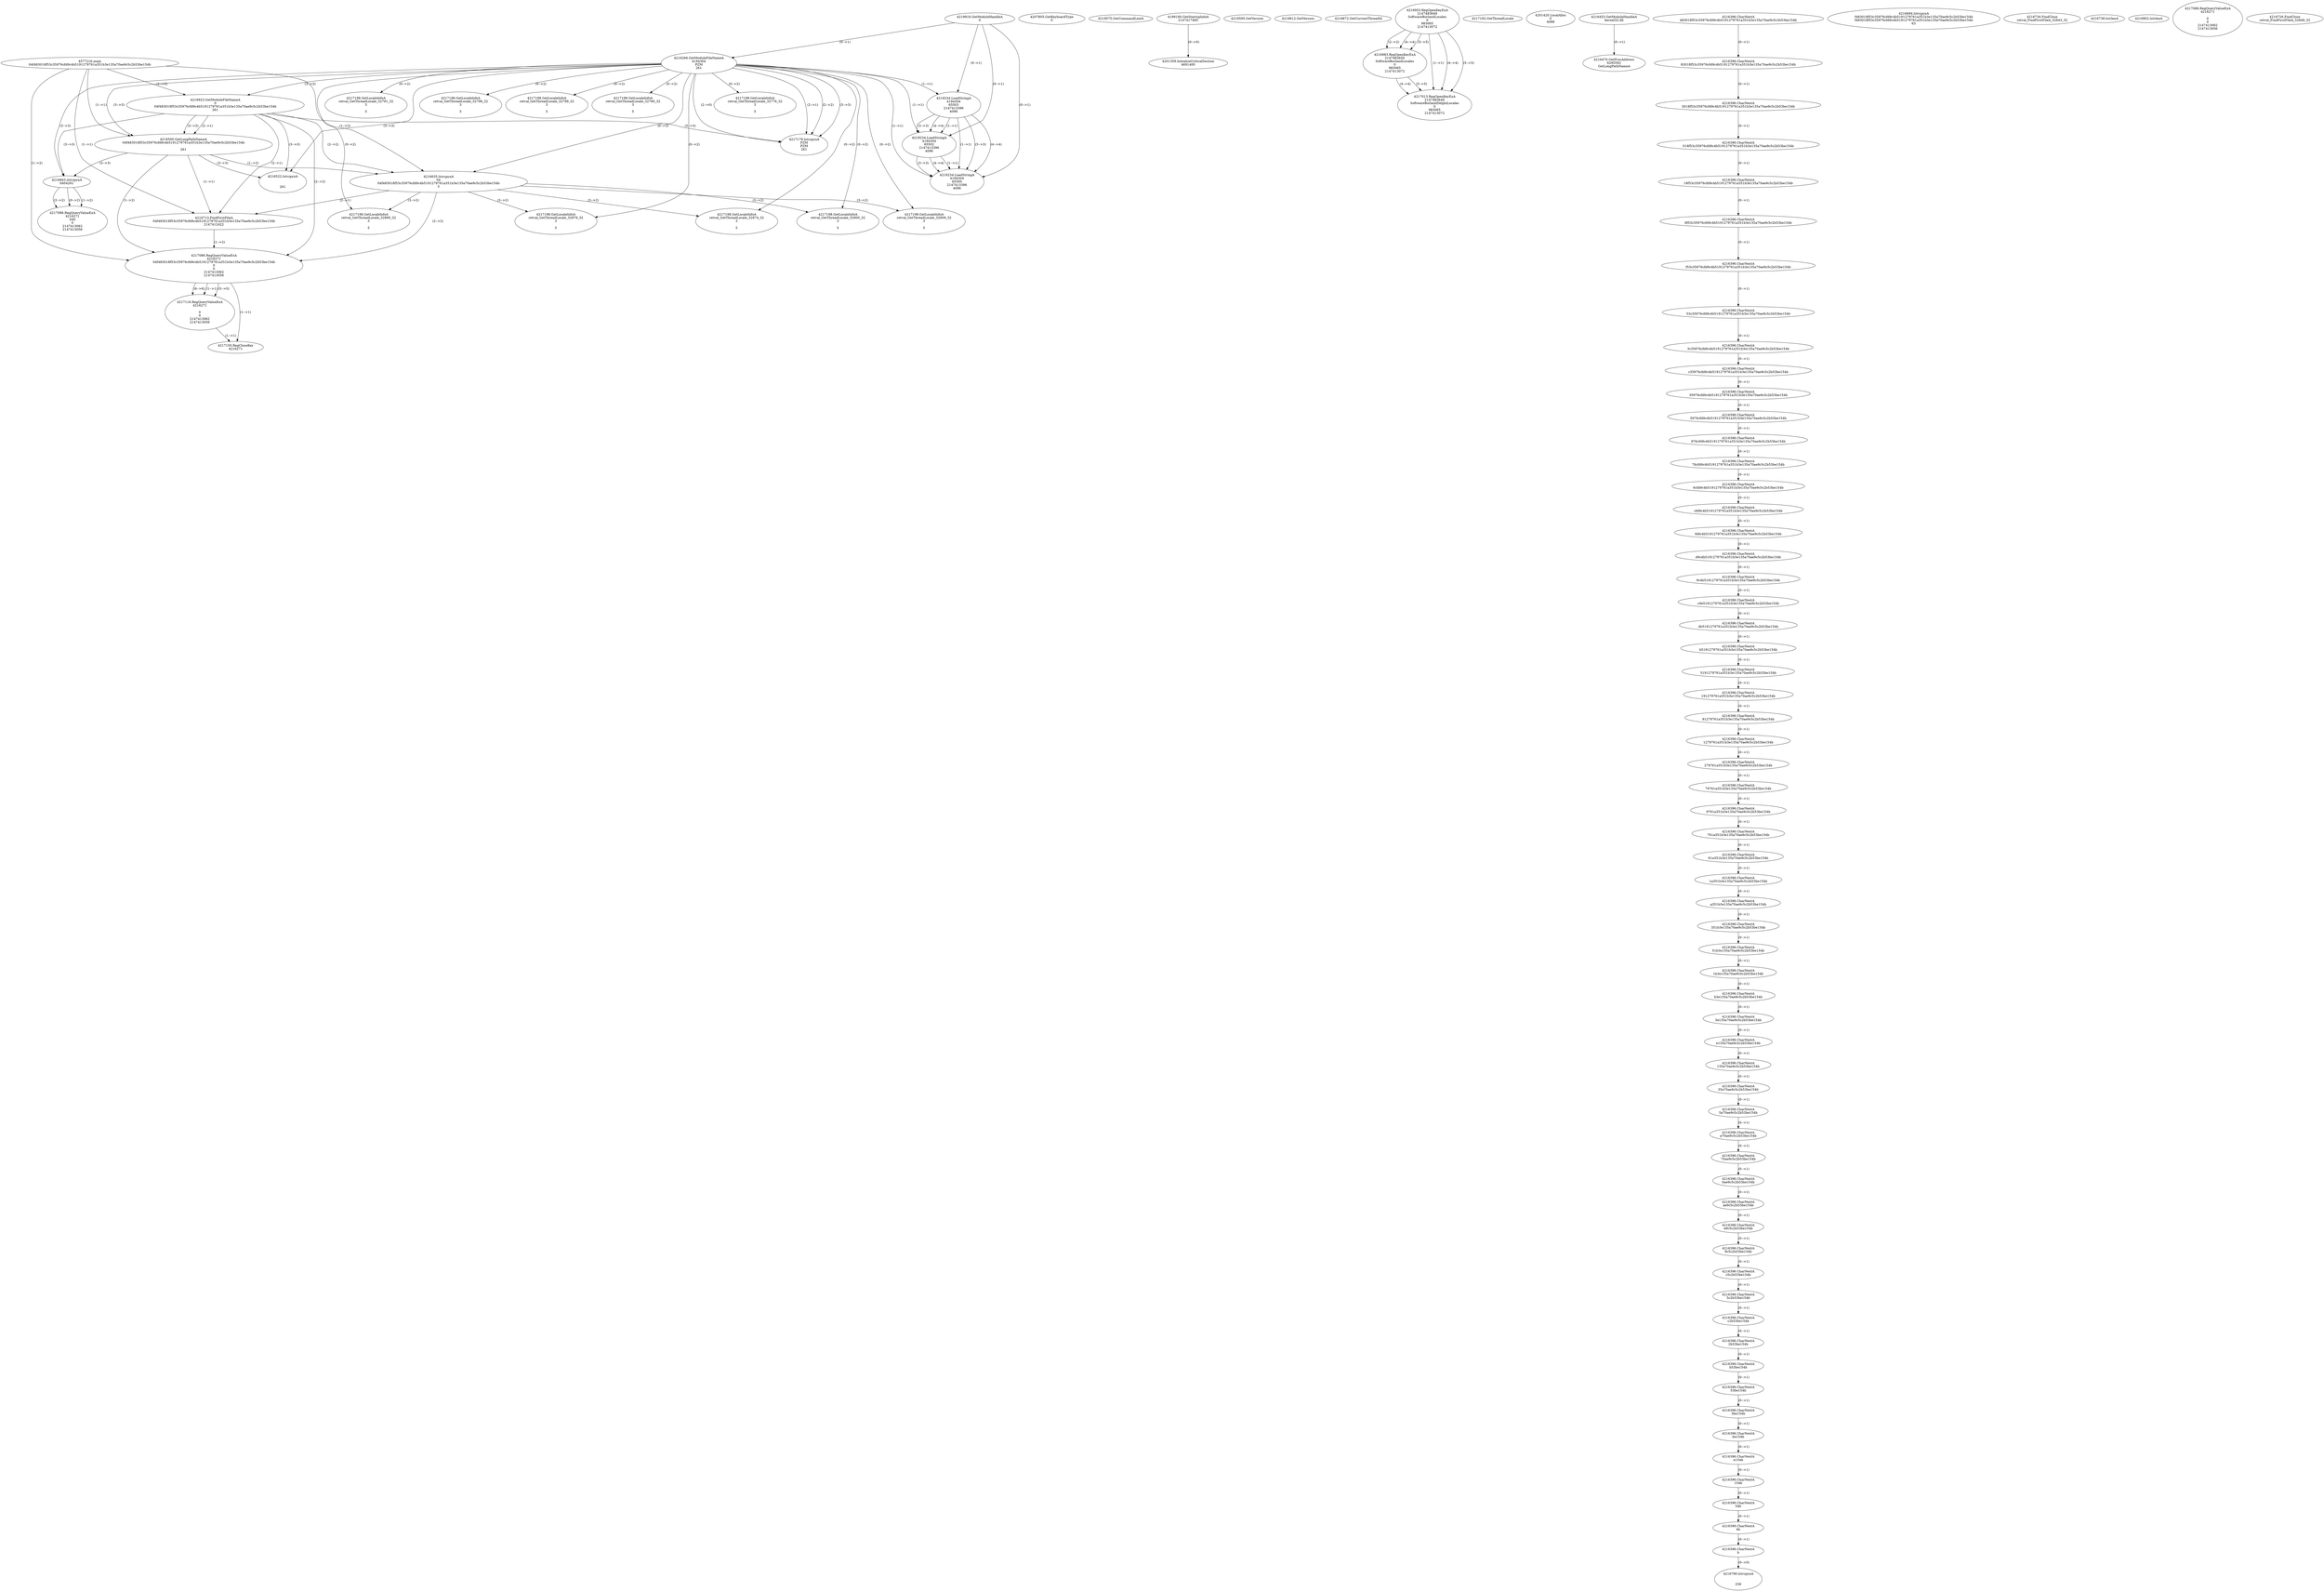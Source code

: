 // Global SCDG with merge call
digraph {
	0 [label="4577216.main
04f483018f53c35976cfd9c4b5191279761a351b3e135a70ae9c5c2b53be154b"]
	1 [label="4219916.GetModuleHandleA
0"]
	2 [label="4207805.GetKeyboardType
0"]
	3 [label="4219575.GetCommandLineA
"]
	4 [label="4199190.GetStartupInfoA
2147417460"]
	5 [label="4219595.GetVersion
"]
	6 [label="4219612.GetVersion
"]
	7 [label="4219672.GetCurrentThreadId
"]
	8 [label="4216266.GetModuleFileNameA
4194304
PZM
261"]
	1 -> 8 [label="(0-->1)"]
	9 [label="4216923.GetModuleFileNameA
0
04f483018f53c35976cfd9c4b5191279761a351b3e135a70ae9c5c2b53be154b
261"]
	0 -> 9 [label="(1-->2)"]
	8 -> 9 [label="(3-->3)"]
	10 [label="4216953.RegOpenKeyExA
2147483649
Software\Borland\Locales
0
983065
2147413072"]
	11 [label="4216983.RegOpenKeyExA
2147483650
Software\Borland\Locales
0
983065
2147413072"]
	10 -> 11 [label="(2-->2)"]
	10 -> 11 [label="(4-->4)"]
	10 -> 11 [label="(5-->5)"]
	12 [label="4217013.RegOpenKeyExA
2147483649
Software\Borland\Delphi\Locales
0
983065
2147413072"]
	10 -> 12 [label="(1-->1)"]
	10 -> 12 [label="(4-->4)"]
	11 -> 12 [label="(4-->4)"]
	10 -> 12 [label="(5-->5)"]
	11 -> 12 [label="(5-->5)"]
	13 [label="4217179.lstrcpynA
PZM
PZM
261"]
	8 -> 13 [label="(2-->1)"]
	8 -> 13 [label="(2-->2)"]
	8 -> 13 [label="(3-->3)"]
	9 -> 13 [label="(3-->3)"]
	8 -> 13 [label="(2-->0)"]
	14 [label="4217192.GetThreadLocale
"]
	15 [label="4217198.GetLocaleInfoA
retval_GetThreadLocale_32776_32
3

5"]
	8 -> 15 [label="(0-->2)"]
	16 [label="4219234.LoadStringA
4194304
65503
2147413396
4096"]
	1 -> 16 [label="(0-->1)"]
	8 -> 16 [label="(1-->1)"]
	17 [label="4201359.InitializeCriticalSection
4691400"]
	4 -> 17 [label="(0-->0)"]
	18 [label="4201420.LocalAlloc
0
4088"]
	19 [label="4216453.GetModuleHandleA
kernel32.dll"]
	20 [label="4216470.GetProcAddress
6295592
GetLongPathNameA"]
	19 -> 20 [label="(0-->1)"]
	21 [label="4216500.GetLongPathNameA
04f483018f53c35976cfd9c4b5191279761a351b3e135a70ae9c5c2b53be154b

261"]
	0 -> 21 [label="(1-->1)"]
	9 -> 21 [label="(2-->1)"]
	8 -> 21 [label="(3-->3)"]
	9 -> 21 [label="(3-->3)"]
	22 [label="4216635.lstrcpynA
04
04f483018f53c35976cfd9c4b5191279761a351b3e135a70ae9c5c2b53be154b
3"]
	0 -> 22 [label="(1-->2)"]
	9 -> 22 [label="(2-->2)"]
	21 -> 22 [label="(1-->2)"]
	8 -> 22 [label="(0-->3)"]
	23 [label="4216396.CharNextA
483018f53c35976cfd9c4b5191279761a351b3e135a70ae9c5c2b53be154b"]
	24 [label="4216396.CharNextA
83018f53c35976cfd9c4b5191279761a351b3e135a70ae9c5c2b53be154b"]
	23 -> 24 [label="(0-->1)"]
	25 [label="4216396.CharNextA
3018f53c35976cfd9c4b5191279761a351b3e135a70ae9c5c2b53be154b"]
	24 -> 25 [label="(0-->1)"]
	26 [label="4216396.CharNextA
018f53c35976cfd9c4b5191279761a351b3e135a70ae9c5c2b53be154b"]
	25 -> 26 [label="(0-->1)"]
	27 [label="4216396.CharNextA
18f53c35976cfd9c4b5191279761a351b3e135a70ae9c5c2b53be154b"]
	26 -> 27 [label="(0-->1)"]
	28 [label="4216396.CharNextA
8f53c35976cfd9c4b5191279761a351b3e135a70ae9c5c2b53be154b"]
	27 -> 28 [label="(0-->1)"]
	29 [label="4216396.CharNextA
f53c35976cfd9c4b5191279761a351b3e135a70ae9c5c2b53be154b"]
	28 -> 29 [label="(0-->1)"]
	30 [label="4216396.CharNextA
53c35976cfd9c4b5191279761a351b3e135a70ae9c5c2b53be154b"]
	29 -> 30 [label="(0-->1)"]
	31 [label="4216396.CharNextA
3c35976cfd9c4b5191279761a351b3e135a70ae9c5c2b53be154b"]
	30 -> 31 [label="(0-->1)"]
	32 [label="4216396.CharNextA
c35976cfd9c4b5191279761a351b3e135a70ae9c5c2b53be154b"]
	31 -> 32 [label="(0-->1)"]
	33 [label="4216396.CharNextA
35976cfd9c4b5191279761a351b3e135a70ae9c5c2b53be154b"]
	32 -> 33 [label="(0-->1)"]
	34 [label="4216396.CharNextA
5976cfd9c4b5191279761a351b3e135a70ae9c5c2b53be154b"]
	33 -> 34 [label="(0-->1)"]
	35 [label="4216396.CharNextA
976cfd9c4b5191279761a351b3e135a70ae9c5c2b53be154b"]
	34 -> 35 [label="(0-->1)"]
	36 [label="4216396.CharNextA
76cfd9c4b5191279761a351b3e135a70ae9c5c2b53be154b"]
	35 -> 36 [label="(0-->1)"]
	37 [label="4216396.CharNextA
6cfd9c4b5191279761a351b3e135a70ae9c5c2b53be154b"]
	36 -> 37 [label="(0-->1)"]
	38 [label="4216396.CharNextA
cfd9c4b5191279761a351b3e135a70ae9c5c2b53be154b"]
	37 -> 38 [label="(0-->1)"]
	39 [label="4216396.CharNextA
fd9c4b5191279761a351b3e135a70ae9c5c2b53be154b"]
	38 -> 39 [label="(0-->1)"]
	40 [label="4216396.CharNextA
d9c4b5191279761a351b3e135a70ae9c5c2b53be154b"]
	39 -> 40 [label="(0-->1)"]
	41 [label="4216396.CharNextA
9c4b5191279761a351b3e135a70ae9c5c2b53be154b"]
	40 -> 41 [label="(0-->1)"]
	42 [label="4216396.CharNextA
c4b5191279761a351b3e135a70ae9c5c2b53be154b"]
	41 -> 42 [label="(0-->1)"]
	43 [label="4216396.CharNextA
4b5191279761a351b3e135a70ae9c5c2b53be154b"]
	42 -> 43 [label="(0-->1)"]
	44 [label="4216396.CharNextA
b5191279761a351b3e135a70ae9c5c2b53be154b"]
	43 -> 44 [label="(0-->1)"]
	45 [label="4216396.CharNextA
5191279761a351b3e135a70ae9c5c2b53be154b"]
	44 -> 45 [label="(0-->1)"]
	46 [label="4216396.CharNextA
191279761a351b3e135a70ae9c5c2b53be154b"]
	45 -> 46 [label="(0-->1)"]
	47 [label="4216396.CharNextA
91279761a351b3e135a70ae9c5c2b53be154b"]
	46 -> 47 [label="(0-->1)"]
	48 [label="4216396.CharNextA
1279761a351b3e135a70ae9c5c2b53be154b"]
	47 -> 48 [label="(0-->1)"]
	49 [label="4216396.CharNextA
279761a351b3e135a70ae9c5c2b53be154b"]
	48 -> 49 [label="(0-->1)"]
	50 [label="4216396.CharNextA
79761a351b3e135a70ae9c5c2b53be154b"]
	49 -> 50 [label="(0-->1)"]
	51 [label="4216396.CharNextA
9761a351b3e135a70ae9c5c2b53be154b"]
	50 -> 51 [label="(0-->1)"]
	52 [label="4216396.CharNextA
761a351b3e135a70ae9c5c2b53be154b"]
	51 -> 52 [label="(0-->1)"]
	53 [label="4216396.CharNextA
61a351b3e135a70ae9c5c2b53be154b"]
	52 -> 53 [label="(0-->1)"]
	54 [label="4216396.CharNextA
1a351b3e135a70ae9c5c2b53be154b"]
	53 -> 54 [label="(0-->1)"]
	55 [label="4216396.CharNextA
a351b3e135a70ae9c5c2b53be154b"]
	54 -> 55 [label="(0-->1)"]
	56 [label="4216396.CharNextA
351b3e135a70ae9c5c2b53be154b"]
	55 -> 56 [label="(0-->1)"]
	57 [label="4216396.CharNextA
51b3e135a70ae9c5c2b53be154b"]
	56 -> 57 [label="(0-->1)"]
	58 [label="4216396.CharNextA
1b3e135a70ae9c5c2b53be154b"]
	57 -> 58 [label="(0-->1)"]
	59 [label="4216396.CharNextA
b3e135a70ae9c5c2b53be154b"]
	58 -> 59 [label="(0-->1)"]
	60 [label="4216396.CharNextA
3e135a70ae9c5c2b53be154b"]
	59 -> 60 [label="(0-->1)"]
	61 [label="4216396.CharNextA
e135a70ae9c5c2b53be154b"]
	60 -> 61 [label="(0-->1)"]
	62 [label="4216396.CharNextA
135a70ae9c5c2b53be154b"]
	61 -> 62 [label="(0-->1)"]
	63 [label="4216396.CharNextA
35a70ae9c5c2b53be154b"]
	62 -> 63 [label="(0-->1)"]
	64 [label="4216396.CharNextA
5a70ae9c5c2b53be154b"]
	63 -> 64 [label="(0-->1)"]
	65 [label="4216396.CharNextA
a70ae9c5c2b53be154b"]
	64 -> 65 [label="(0-->1)"]
	66 [label="4216396.CharNextA
70ae9c5c2b53be154b"]
	65 -> 66 [label="(0-->1)"]
	67 [label="4216396.CharNextA
0ae9c5c2b53be154b"]
	66 -> 67 [label="(0-->1)"]
	68 [label="4216396.CharNextA
ae9c5c2b53be154b"]
	67 -> 68 [label="(0-->1)"]
	69 [label="4216396.CharNextA
e9c5c2b53be154b"]
	68 -> 69 [label="(0-->1)"]
	70 [label="4216396.CharNextA
9c5c2b53be154b"]
	69 -> 70 [label="(0-->1)"]
	71 [label="4216396.CharNextA
c5c2b53be154b"]
	70 -> 71 [label="(0-->1)"]
	72 [label="4216396.CharNextA
5c2b53be154b"]
	71 -> 72 [label="(0-->1)"]
	73 [label="4216396.CharNextA
c2b53be154b"]
	72 -> 73 [label="(0-->1)"]
	74 [label="4216396.CharNextA
2b53be154b"]
	73 -> 74 [label="(0-->1)"]
	75 [label="4216396.CharNextA
b53be154b"]
	74 -> 75 [label="(0-->1)"]
	76 [label="4216396.CharNextA
53be154b"]
	75 -> 76 [label="(0-->1)"]
	77 [label="4216396.CharNextA
3be154b"]
	76 -> 77 [label="(0-->1)"]
	78 [label="4216396.CharNextA
be154b"]
	77 -> 78 [label="(0-->1)"]
	79 [label="4216396.CharNextA
e154b"]
	78 -> 79 [label="(0-->1)"]
	80 [label="4216396.CharNextA
154b"]
	79 -> 80 [label="(0-->1)"]
	81 [label="4216396.CharNextA
54b"]
	80 -> 81 [label="(0-->1)"]
	82 [label="4216396.CharNextA
4b"]
	81 -> 82 [label="(0-->1)"]
	83 [label="4216396.CharNextA
b"]
	82 -> 83 [label="(0-->1)"]
	84 [label="4216694.lstrcpynA
f483018f53c35976cfd9c4b5191279761a351b3e135a70ae9c5c2b53be154b
f483018f53c35976cfd9c4b5191279761a351b3e135a70ae9c5c2b53be154b
63"]
	85 [label="4216713.FindFirstFileA
04f483018f53c35976cfd9c4b5191279761a351b3e135a70ae9c5c2b53be154b
2147412422"]
	0 -> 85 [label="(1-->1)"]
	9 -> 85 [label="(2-->1)"]
	21 -> 85 [label="(1-->1)"]
	22 -> 85 [label="(2-->1)"]
	86 [label="4217086.RegQueryValueExA
4216271
04f483018f53c35976cfd9c4b5191279761a351b3e135a70ae9c5c2b53be154b
0
0
2147413062
2147413056"]
	0 -> 86 [label="(1-->2)"]
	9 -> 86 [label="(2-->2)"]
	21 -> 86 [label="(1-->2)"]
	22 -> 86 [label="(2-->2)"]
	85 -> 86 [label="(1-->2)"]
	87 [label="4217116.RegQueryValueExA
4216271

0
0
2147413062
2147413056"]
	86 -> 87 [label="(1-->1)"]
	86 -> 87 [label="(5-->5)"]
	86 -> 87 [label="(6-->6)"]
	88 [label="4217150.RegCloseKey
4216271"]
	86 -> 88 [label="(1-->1)"]
	87 -> 88 [label="(1-->1)"]
	89 [label="4217198.GetLocaleInfoA
retval_GetThreadLocale_32879_32
3

5"]
	8 -> 89 [label="(0-->2)"]
	22 -> 89 [label="(3-->2)"]
	90 [label="4216726.FindClose
retval_FindFirstFileA_32843_32"]
	91 [label="4216738.lstrlenA
"]
	92 [label="4216790.lstrcpynA


258"]
	83 -> 92 [label="(0-->0)"]
	93 [label="4216802.lstrlenA
"]
	94 [label="4216843.lstrcpynA
04\
04\
261"]
	8 -> 94 [label="(3-->3)"]
	9 -> 94 [label="(3-->3)"]
	21 -> 94 [label="(3-->3)"]
	95 [label="4217086.RegQueryValueExA
4216271
04\
0
0
2147413062
2147413056"]
	94 -> 95 [label="(1-->2)"]
	94 -> 95 [label="(2-->2)"]
	94 -> 95 [label="(0-->2)"]
	96 [label="4217198.GetLocaleInfoA
retval_GetThreadLocale_32900_32
3

5"]
	8 -> 96 [label="(0-->2)"]
	22 -> 96 [label="(3-->2)"]
	97 [label="4217198.GetLocaleInfoA
retval_GetThreadLocale_32874_32
3

5"]
	8 -> 97 [label="(0-->2)"]
	22 -> 97 [label="(3-->2)"]
	98 [label="4217198.GetLocaleInfoA
retval_GetThreadLocale_32909_32
3

5"]
	8 -> 98 [label="(0-->2)"]
	22 -> 98 [label="(3-->2)"]
	99 [label="4216522.lstrcpynA


261"]
	8 -> 99 [label="(3-->3)"]
	9 -> 99 [label="(3-->3)"]
	21 -> 99 [label="(3-->3)"]
	100 [label="4217086.RegQueryValueExA
4216271

0
0
2147413062
2147413056"]
	101 [label="4217198.GetLocaleInfoA
retval_GetThreadLocale_32791_32
3

5"]
	8 -> 101 [label="(0-->2)"]
	102 [label="4219234.LoadStringA
4194304
65502
2147413396
4096"]
	1 -> 102 [label="(0-->1)"]
	8 -> 102 [label="(1-->1)"]
	16 -> 102 [label="(1-->1)"]
	16 -> 102 [label="(3-->3)"]
	16 -> 102 [label="(4-->4)"]
	103 [label="4219234.LoadStringA
4194304
65500
2147413396
4096"]
	1 -> 103 [label="(0-->1)"]
	8 -> 103 [label="(1-->1)"]
	16 -> 103 [label="(1-->1)"]
	102 -> 103 [label="(1-->1)"]
	16 -> 103 [label="(3-->3)"]
	102 -> 103 [label="(3-->3)"]
	16 -> 103 [label="(4-->4)"]
	102 -> 103 [label="(4-->4)"]
	104 [label="4217198.GetLocaleInfoA
retval_GetThreadLocale_32798_32
3

5"]
	8 -> 104 [label="(0-->2)"]
	105 [label="4217198.GetLocaleInfoA
retval_GetThreadLocale_32799_32
3

5"]
	8 -> 105 [label="(0-->2)"]
	106 [label="4217198.GetLocaleInfoA
retval_GetThreadLocale_32790_32
3

5"]
	8 -> 106 [label="(0-->2)"]
	107 [label="4216726.FindClose
retval_FindFirstFileA_32848_32"]
	108 [label="4217198.GetLocaleInfoA
retval_GetThreadLocale_32890_32
3

5"]
	8 -> 108 [label="(0-->2)"]
	22 -> 108 [label="(3-->2)"]
}
